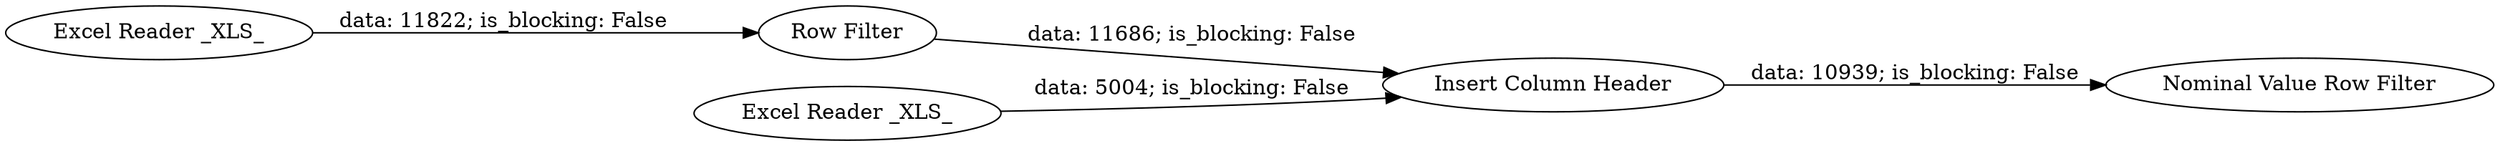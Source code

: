digraph {
	"4094519824847967888_7" [label="Insert Column Header"]
	"4094519824847967888_8" [label="Nominal Value Row Filter"]
	"4094519824847967888_1" [label="Excel Reader _XLS_"]
	"4094519824847967888_2" [label="Row Filter"]
	"4094519824847967888_6" [label="Excel Reader _XLS_"]
	"4094519824847967888_7" -> "4094519824847967888_8" [label="data: 10939; is_blocking: False"]
	"4094519824847967888_2" -> "4094519824847967888_7" [label="data: 11686; is_blocking: False"]
	"4094519824847967888_1" -> "4094519824847967888_2" [label="data: 11822; is_blocking: False"]
	"4094519824847967888_6" -> "4094519824847967888_7" [label="data: 5004; is_blocking: False"]
	rankdir=LR
}
